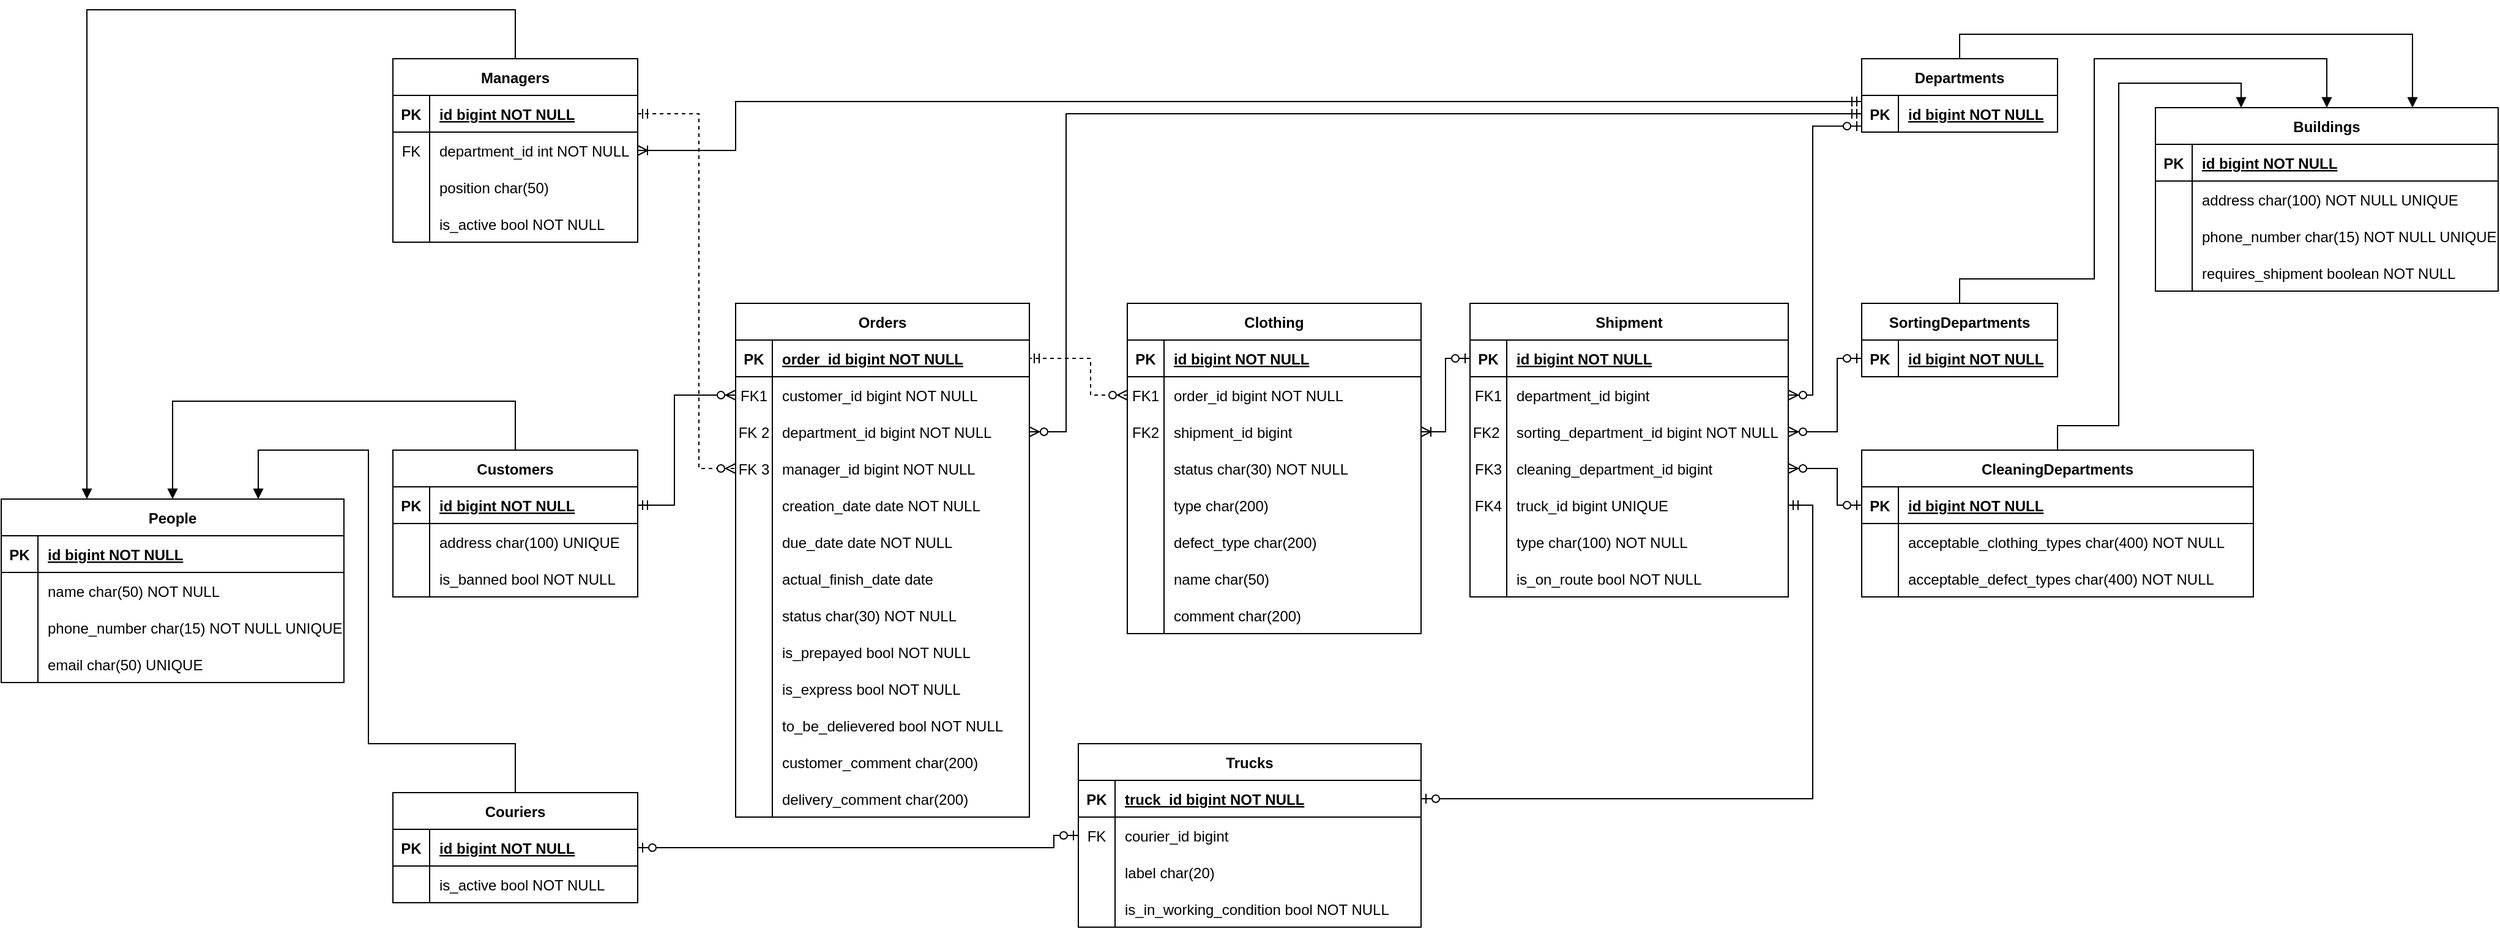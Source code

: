 <mxfile version="13.9.9" type="device"><diagram id="R2lEEEUBdFMjLlhIrx00" name="Page-1"><mxGraphModel dx="2780" dy="2136" grid="1" gridSize="10" guides="1" tooltips="1" connect="1" arrows="1" fold="1" page="1" pageScale="1" pageWidth="827" pageHeight="1169" math="0" shadow="0" extFonts="Permanent Marker^https://fonts.googleapis.com/css?family=Permanent+Marker"><root><mxCell id="0"/><mxCell id="1" parent="0"/><mxCell id="C-vyLk0tnHw3VtMMgP7b-2" value="Orders" style="shape=table;startSize=30;container=1;collapsible=1;childLayout=tableLayout;fixedRows=1;rowLines=0;fontStyle=1;align=center;resizeLast=1;" parent="1" vertex="1"><mxGeometry x="400" y="240" width="240" height="420" as="geometry"/></mxCell><mxCell id="C-vyLk0tnHw3VtMMgP7b-3" value="" style="shape=partialRectangle;collapsible=0;dropTarget=0;pointerEvents=0;fillColor=none;points=[[0,0.5],[1,0.5]];portConstraint=eastwest;top=0;left=0;right=0;bottom=1;" parent="C-vyLk0tnHw3VtMMgP7b-2" vertex="1"><mxGeometry y="30" width="240" height="30" as="geometry"/></mxCell><mxCell id="C-vyLk0tnHw3VtMMgP7b-4" value="PK" style="shape=partialRectangle;overflow=hidden;connectable=0;fillColor=none;top=0;left=0;bottom=0;right=0;fontStyle=1;" parent="C-vyLk0tnHw3VtMMgP7b-3" vertex="1"><mxGeometry width="30" height="30" as="geometry"/></mxCell><mxCell id="C-vyLk0tnHw3VtMMgP7b-5" value="order_id bigint NOT NULL " style="shape=partialRectangle;overflow=hidden;connectable=0;fillColor=none;top=0;left=0;bottom=0;right=0;align=left;spacingLeft=6;fontStyle=5;" parent="C-vyLk0tnHw3VtMMgP7b-3" vertex="1"><mxGeometry x="30" width="210" height="30" as="geometry"/></mxCell><mxCell id="C-vyLk0tnHw3VtMMgP7b-6" value="" style="shape=partialRectangle;collapsible=0;dropTarget=0;pointerEvents=0;fillColor=none;points=[[0,0.5],[1,0.5]];portConstraint=eastwest;top=0;left=0;right=0;bottom=0;" parent="C-vyLk0tnHw3VtMMgP7b-2" vertex="1"><mxGeometry y="60" width="240" height="30" as="geometry"/></mxCell><mxCell id="C-vyLk0tnHw3VtMMgP7b-7" value="FK1" style="shape=partialRectangle;overflow=hidden;connectable=0;fillColor=none;top=0;left=0;bottom=0;right=0;" parent="C-vyLk0tnHw3VtMMgP7b-6" vertex="1"><mxGeometry width="30" height="30" as="geometry"/></mxCell><mxCell id="C-vyLk0tnHw3VtMMgP7b-8" value="customer_id bigint NOT NULL" style="shape=partialRectangle;overflow=hidden;connectable=0;fillColor=none;top=0;left=0;bottom=0;right=0;align=left;spacingLeft=6;" parent="C-vyLk0tnHw3VtMMgP7b-6" vertex="1"><mxGeometry x="30" width="210" height="30" as="geometry"/></mxCell><mxCell id="C-vyLk0tnHw3VtMMgP7b-9" value="" style="shape=partialRectangle;collapsible=0;dropTarget=0;pointerEvents=0;fillColor=none;points=[[0,0.5],[1,0.5]];portConstraint=eastwest;top=0;left=0;right=0;bottom=0;" parent="C-vyLk0tnHw3VtMMgP7b-2" vertex="1"><mxGeometry y="90" width="240" height="30" as="geometry"/></mxCell><mxCell id="C-vyLk0tnHw3VtMMgP7b-10" value="FK 2" style="shape=partialRectangle;overflow=hidden;connectable=0;fillColor=none;top=0;left=0;bottom=0;right=0;" parent="C-vyLk0tnHw3VtMMgP7b-9" vertex="1"><mxGeometry width="30" height="30" as="geometry"/></mxCell><mxCell id="C-vyLk0tnHw3VtMMgP7b-11" value="department_id bigint NOT NULL" style="shape=partialRectangle;overflow=hidden;connectable=0;fillColor=none;top=0;left=0;bottom=0;right=0;align=left;spacingLeft=6;" parent="C-vyLk0tnHw3VtMMgP7b-9" vertex="1"><mxGeometry x="30" width="210" height="30" as="geometry"/></mxCell><mxCell id="yVUQVvIIN4RFUP9jcte9-31" style="shape=partialRectangle;collapsible=0;dropTarget=0;pointerEvents=0;fillColor=none;points=[[0,0.5],[1,0.5]];portConstraint=eastwest;top=0;left=0;right=0;bottom=0;" vertex="1" parent="C-vyLk0tnHw3VtMMgP7b-2"><mxGeometry y="120" width="240" height="30" as="geometry"/></mxCell><mxCell id="yVUQVvIIN4RFUP9jcte9-32" value="FK 3" style="shape=partialRectangle;overflow=hidden;connectable=0;fillColor=none;top=0;left=0;bottom=0;right=0;" vertex="1" parent="yVUQVvIIN4RFUP9jcte9-31"><mxGeometry width="30" height="30" as="geometry"/></mxCell><mxCell id="yVUQVvIIN4RFUP9jcte9-33" value="manager_id bigint NOT NULL" style="shape=partialRectangle;overflow=hidden;connectable=0;fillColor=none;top=0;left=0;bottom=0;right=0;align=left;spacingLeft=6;" vertex="1" parent="yVUQVvIIN4RFUP9jcte9-31"><mxGeometry x="30" width="210" height="30" as="geometry"/></mxCell><mxCell id="rIOa5jk-lsjCZjU6Dx51-216" style="shape=partialRectangle;collapsible=0;dropTarget=0;pointerEvents=0;fillColor=none;points=[[0,0.5],[1,0.5]];portConstraint=eastwest;top=0;left=0;right=0;bottom=0;" parent="C-vyLk0tnHw3VtMMgP7b-2" vertex="1"><mxGeometry y="150" width="240" height="30" as="geometry"/></mxCell><mxCell id="rIOa5jk-lsjCZjU6Dx51-217" style="shape=partialRectangle;overflow=hidden;connectable=0;fillColor=none;top=0;left=0;bottom=0;right=0;" parent="rIOa5jk-lsjCZjU6Dx51-216" vertex="1"><mxGeometry width="30" height="30" as="geometry"/></mxCell><mxCell id="rIOa5jk-lsjCZjU6Dx51-218" value="creation_date date NOT NULL" style="shape=partialRectangle;overflow=hidden;connectable=0;fillColor=none;top=0;left=0;bottom=0;right=0;align=left;spacingLeft=6;" parent="rIOa5jk-lsjCZjU6Dx51-216" vertex="1"><mxGeometry x="30" width="210" height="30" as="geometry"/></mxCell><mxCell id="rIOa5jk-lsjCZjU6Dx51-219" style="shape=partialRectangle;collapsible=0;dropTarget=0;pointerEvents=0;fillColor=none;points=[[0,0.5],[1,0.5]];portConstraint=eastwest;top=0;left=0;right=0;bottom=0;" parent="C-vyLk0tnHw3VtMMgP7b-2" vertex="1"><mxGeometry y="180" width="240" height="30" as="geometry"/></mxCell><mxCell id="rIOa5jk-lsjCZjU6Dx51-220" style="shape=partialRectangle;overflow=hidden;connectable=0;fillColor=none;top=0;left=0;bottom=0;right=0;" parent="rIOa5jk-lsjCZjU6Dx51-219" vertex="1"><mxGeometry width="30" height="30" as="geometry"/></mxCell><mxCell id="rIOa5jk-lsjCZjU6Dx51-221" value="due_date date NOT NULL" style="shape=partialRectangle;overflow=hidden;connectable=0;fillColor=none;top=0;left=0;bottom=0;right=0;align=left;spacingLeft=6;" parent="rIOa5jk-lsjCZjU6Dx51-219" vertex="1"><mxGeometry x="30" width="210" height="30" as="geometry"/></mxCell><mxCell id="rIOa5jk-lsjCZjU6Dx51-382" style="shape=partialRectangle;collapsible=0;dropTarget=0;pointerEvents=0;fillColor=none;points=[[0,0.5],[1,0.5]];portConstraint=eastwest;top=0;left=0;right=0;bottom=0;" parent="C-vyLk0tnHw3VtMMgP7b-2" vertex="1"><mxGeometry y="210" width="240" height="30" as="geometry"/></mxCell><mxCell id="rIOa5jk-lsjCZjU6Dx51-383" style="shape=partialRectangle;overflow=hidden;connectable=0;fillColor=none;top=0;left=0;bottom=0;right=0;" parent="rIOa5jk-lsjCZjU6Dx51-382" vertex="1"><mxGeometry width="30" height="30" as="geometry"/></mxCell><mxCell id="rIOa5jk-lsjCZjU6Dx51-384" value="actual_finish_date date" style="shape=partialRectangle;overflow=hidden;connectable=0;fillColor=none;top=0;left=0;bottom=0;right=0;align=left;spacingLeft=6;" parent="rIOa5jk-lsjCZjU6Dx51-382" vertex="1"><mxGeometry x="30" width="210" height="30" as="geometry"/></mxCell><mxCell id="rIOa5jk-lsjCZjU6Dx51-157" style="shape=partialRectangle;collapsible=0;dropTarget=0;pointerEvents=0;fillColor=none;points=[[0,0.5],[1,0.5]];portConstraint=eastwest;top=0;left=0;right=0;bottom=0;" parent="C-vyLk0tnHw3VtMMgP7b-2" vertex="1"><mxGeometry y="240" width="240" height="30" as="geometry"/></mxCell><mxCell id="rIOa5jk-lsjCZjU6Dx51-158" style="shape=partialRectangle;overflow=hidden;connectable=0;fillColor=none;top=0;left=0;bottom=0;right=0;" parent="rIOa5jk-lsjCZjU6Dx51-157" vertex="1"><mxGeometry width="30" height="30" as="geometry"/></mxCell><mxCell id="rIOa5jk-lsjCZjU6Dx51-159" value="status char(30) NOT NULL" style="shape=partialRectangle;overflow=hidden;connectable=0;fillColor=none;top=0;left=0;bottom=0;right=0;align=left;spacingLeft=6;" parent="rIOa5jk-lsjCZjU6Dx51-157" vertex="1"><mxGeometry x="30" width="210" height="30" as="geometry"/></mxCell><mxCell id="rIOa5jk-lsjCZjU6Dx51-127" style="shape=partialRectangle;collapsible=0;dropTarget=0;pointerEvents=0;fillColor=none;points=[[0,0.5],[1,0.5]];portConstraint=eastwest;top=0;left=0;right=0;bottom=0;" parent="C-vyLk0tnHw3VtMMgP7b-2" vertex="1"><mxGeometry y="270" width="240" height="30" as="geometry"/></mxCell><mxCell id="rIOa5jk-lsjCZjU6Dx51-128" style="shape=partialRectangle;overflow=hidden;connectable=0;fillColor=none;top=0;left=0;bottom=0;right=0;" parent="rIOa5jk-lsjCZjU6Dx51-127" vertex="1"><mxGeometry width="30" height="30" as="geometry"/></mxCell><mxCell id="rIOa5jk-lsjCZjU6Dx51-129" value="is_prepayed bool NOT NULL" style="shape=partialRectangle;overflow=hidden;connectable=0;fillColor=none;top=0;left=0;bottom=0;right=0;align=left;spacingLeft=6;" parent="rIOa5jk-lsjCZjU6Dx51-127" vertex="1"><mxGeometry x="30" width="210" height="30" as="geometry"/></mxCell><mxCell id="rIOa5jk-lsjCZjU6Dx51-213" style="shape=partialRectangle;collapsible=0;dropTarget=0;pointerEvents=0;fillColor=none;points=[[0,0.5],[1,0.5]];portConstraint=eastwest;top=0;left=0;right=0;bottom=0;" parent="C-vyLk0tnHw3VtMMgP7b-2" vertex="1"><mxGeometry y="300" width="240" height="30" as="geometry"/></mxCell><mxCell id="rIOa5jk-lsjCZjU6Dx51-214" style="shape=partialRectangle;overflow=hidden;connectable=0;fillColor=none;top=0;left=0;bottom=0;right=0;" parent="rIOa5jk-lsjCZjU6Dx51-213" vertex="1"><mxGeometry width="30" height="30" as="geometry"/></mxCell><mxCell id="rIOa5jk-lsjCZjU6Dx51-215" value="is_express bool NOT NULL" style="shape=partialRectangle;overflow=hidden;connectable=0;fillColor=none;top=0;left=0;bottom=0;right=0;align=left;spacingLeft=6;" parent="rIOa5jk-lsjCZjU6Dx51-213" vertex="1"><mxGeometry x="30" width="210" height="30" as="geometry"/></mxCell><mxCell id="rIOa5jk-lsjCZjU6Dx51-116" style="shape=partialRectangle;collapsible=0;dropTarget=0;pointerEvents=0;fillColor=none;points=[[0,0.5],[1,0.5]];portConstraint=eastwest;top=0;left=0;right=0;bottom=0;" parent="C-vyLk0tnHw3VtMMgP7b-2" vertex="1"><mxGeometry y="330" width="240" height="30" as="geometry"/></mxCell><mxCell id="rIOa5jk-lsjCZjU6Dx51-117" style="shape=partialRectangle;overflow=hidden;connectable=0;fillColor=none;top=0;left=0;bottom=0;right=0;" parent="rIOa5jk-lsjCZjU6Dx51-116" vertex="1"><mxGeometry width="30" height="30" as="geometry"/></mxCell><mxCell id="rIOa5jk-lsjCZjU6Dx51-118" value="to_be_delievered bool NOT NULL" style="shape=partialRectangle;overflow=hidden;connectable=0;fillColor=none;top=0;left=0;bottom=0;right=0;align=left;spacingLeft=6;" parent="rIOa5jk-lsjCZjU6Dx51-116" vertex="1"><mxGeometry x="30" width="210" height="30" as="geometry"/></mxCell><mxCell id="rIOa5jk-lsjCZjU6Dx51-461" style="shape=partialRectangle;collapsible=0;dropTarget=0;pointerEvents=0;fillColor=none;points=[[0,0.5],[1,0.5]];portConstraint=eastwest;top=0;left=0;right=0;bottom=0;" parent="C-vyLk0tnHw3VtMMgP7b-2" vertex="1"><mxGeometry y="360" width="240" height="30" as="geometry"/></mxCell><mxCell id="rIOa5jk-lsjCZjU6Dx51-462" style="shape=partialRectangle;overflow=hidden;connectable=0;fillColor=none;top=0;left=0;bottom=0;right=0;" parent="rIOa5jk-lsjCZjU6Dx51-461" vertex="1"><mxGeometry width="30" height="30" as="geometry"/></mxCell><mxCell id="rIOa5jk-lsjCZjU6Dx51-463" value="customer_comment char(200)" style="shape=partialRectangle;overflow=hidden;connectable=0;fillColor=none;top=0;left=0;bottom=0;right=0;align=left;spacingLeft=6;" parent="rIOa5jk-lsjCZjU6Dx51-461" vertex="1"><mxGeometry x="30" width="210" height="30" as="geometry"/></mxCell><mxCell id="rIOa5jk-lsjCZjU6Dx51-195" style="shape=partialRectangle;collapsible=0;dropTarget=0;pointerEvents=0;fillColor=none;points=[[0,0.5],[1,0.5]];portConstraint=eastwest;top=0;left=0;right=0;bottom=0;" parent="C-vyLk0tnHw3VtMMgP7b-2" vertex="1"><mxGeometry y="390" width="240" height="30" as="geometry"/></mxCell><mxCell id="rIOa5jk-lsjCZjU6Dx51-196" style="shape=partialRectangle;overflow=hidden;connectable=0;fillColor=none;top=0;left=0;bottom=0;right=0;" parent="rIOa5jk-lsjCZjU6Dx51-195" vertex="1"><mxGeometry width="30" height="30" as="geometry"/></mxCell><mxCell id="rIOa5jk-lsjCZjU6Dx51-197" value="delivery_comment char(200)" style="shape=partialRectangle;overflow=hidden;connectable=0;fillColor=none;top=0;left=0;bottom=0;right=0;align=left;spacingLeft=6;" parent="rIOa5jk-lsjCZjU6Dx51-195" vertex="1"><mxGeometry x="30" width="210" height="30" as="geometry"/></mxCell><mxCell id="yVUQVvIIN4RFUP9jcte9-68" style="edgeStyle=orthogonalEdgeStyle;rounded=0;orthogonalLoop=1;jettySize=auto;html=1;entryX=0.5;entryY=0;entryDx=0;entryDy=0;startArrow=none;startFill=0;endArrow=block;endFill=1;exitX=0.5;exitY=0;exitDx=0;exitDy=0;" edge="1" parent="1" source="C-vyLk0tnHw3VtMMgP7b-23" target="yVUQVvIIN4RFUP9jcte9-55"><mxGeometry relative="1" as="geometry"><Array as="points"><mxPoint x="220" y="320"/><mxPoint x="-60" y="320"/></Array></mxGeometry></mxCell><mxCell id="C-vyLk0tnHw3VtMMgP7b-23" value="Customers" style="shape=table;startSize=30;container=1;collapsible=1;childLayout=tableLayout;fixedRows=1;rowLines=0;fontStyle=1;align=center;resizeLast=1;shadow=0;" parent="1" vertex="1"><mxGeometry x="120" y="360" width="200" height="120.0" as="geometry"/></mxCell><mxCell id="C-vyLk0tnHw3VtMMgP7b-24" value="" style="shape=partialRectangle;collapsible=0;dropTarget=0;pointerEvents=0;fillColor=none;points=[[0,0.5],[1,0.5]];portConstraint=eastwest;top=0;left=0;right=0;bottom=1;" parent="C-vyLk0tnHw3VtMMgP7b-23" vertex="1"><mxGeometry y="30" width="200" height="30" as="geometry"/></mxCell><mxCell id="C-vyLk0tnHw3VtMMgP7b-25" value="PK" style="shape=partialRectangle;overflow=hidden;connectable=0;fillColor=none;top=0;left=0;bottom=0;right=0;fontStyle=1;" parent="C-vyLk0tnHw3VtMMgP7b-24" vertex="1"><mxGeometry width="30" height="30" as="geometry"/></mxCell><mxCell id="C-vyLk0tnHw3VtMMgP7b-26" value="id bigint NOT NULL " style="shape=partialRectangle;overflow=hidden;connectable=0;fillColor=none;top=0;left=0;bottom=0;right=0;align=left;spacingLeft=6;fontStyle=5;" parent="C-vyLk0tnHw3VtMMgP7b-24" vertex="1"><mxGeometry x="30" width="170" height="30" as="geometry"/></mxCell><mxCell id="rIOa5jk-lsjCZjU6Dx51-32" style="shape=partialRectangle;collapsible=0;dropTarget=0;pointerEvents=0;fillColor=none;points=[[0,0.5],[1,0.5]];portConstraint=eastwest;top=0;left=0;right=0;bottom=0;" parent="C-vyLk0tnHw3VtMMgP7b-23" vertex="1"><mxGeometry y="60" width="200" height="30" as="geometry"/></mxCell><mxCell id="rIOa5jk-lsjCZjU6Dx51-33" style="shape=partialRectangle;overflow=hidden;connectable=0;fillColor=none;top=0;left=0;bottom=0;right=0;" parent="rIOa5jk-lsjCZjU6Dx51-32" vertex="1"><mxGeometry width="30" height="30" as="geometry"/></mxCell><mxCell id="rIOa5jk-lsjCZjU6Dx51-34" value="address char(100) UNIQUE" style="shape=partialRectangle;overflow=hidden;connectable=0;fillColor=none;top=0;left=0;bottom=0;right=0;align=left;spacingLeft=6;" parent="rIOa5jk-lsjCZjU6Dx51-32" vertex="1"><mxGeometry x="30" width="170" height="30" as="geometry"/></mxCell><mxCell id="rIOa5jk-lsjCZjU6Dx51-430" style="shape=partialRectangle;collapsible=0;dropTarget=0;pointerEvents=0;fillColor=none;points=[[0,0.5],[1,0.5]];portConstraint=eastwest;top=0;left=0;right=0;bottom=0;" parent="C-vyLk0tnHw3VtMMgP7b-23" vertex="1"><mxGeometry y="90" width="200" height="30" as="geometry"/></mxCell><mxCell id="rIOa5jk-lsjCZjU6Dx51-431" style="shape=partialRectangle;overflow=hidden;connectable=0;fillColor=none;top=0;left=0;bottom=0;right=0;" parent="rIOa5jk-lsjCZjU6Dx51-430" vertex="1"><mxGeometry width="30" height="30" as="geometry"/></mxCell><mxCell id="rIOa5jk-lsjCZjU6Dx51-432" value="is_banned bool NOT NULL" style="shape=partialRectangle;overflow=hidden;connectable=0;fillColor=none;top=0;left=0;bottom=0;right=0;align=left;spacingLeft=6;" parent="rIOa5jk-lsjCZjU6Dx51-430" vertex="1"><mxGeometry x="30" width="170" height="30" as="geometry"/></mxCell><mxCell id="rIOa5jk-lsjCZjU6Dx51-9" value="Clothing" style="shape=table;startSize=30;container=1;collapsible=1;childLayout=tableLayout;fixedRows=1;rowLines=0;fontStyle=1;align=center;resizeLast=1;" parent="1" vertex="1"><mxGeometry x="720" y="240" width="240" height="270" as="geometry"/></mxCell><mxCell id="rIOa5jk-lsjCZjU6Dx51-10" value="" style="shape=partialRectangle;collapsible=0;dropTarget=0;pointerEvents=0;fillColor=none;points=[[0,0.5],[1,0.5]];portConstraint=eastwest;top=0;left=0;right=0;bottom=1;" parent="rIOa5jk-lsjCZjU6Dx51-9" vertex="1"><mxGeometry y="30" width="240" height="30" as="geometry"/></mxCell><mxCell id="rIOa5jk-lsjCZjU6Dx51-11" value="PK" style="shape=partialRectangle;overflow=hidden;connectable=0;fillColor=none;top=0;left=0;bottom=0;right=0;fontStyle=1;" parent="rIOa5jk-lsjCZjU6Dx51-10" vertex="1"><mxGeometry width="30" height="30" as="geometry"/></mxCell><mxCell id="rIOa5jk-lsjCZjU6Dx51-12" value="id bigint NOT NULL " style="shape=partialRectangle;overflow=hidden;connectable=0;fillColor=none;top=0;left=0;bottom=0;right=0;align=left;spacingLeft=6;fontStyle=5;" parent="rIOa5jk-lsjCZjU6Dx51-10" vertex="1"><mxGeometry x="30" width="210" height="30" as="geometry"/></mxCell><mxCell id="rIOa5jk-lsjCZjU6Dx51-13" value="" style="shape=partialRectangle;collapsible=0;dropTarget=0;pointerEvents=0;fillColor=none;points=[[0,0.5],[1,0.5]];portConstraint=eastwest;top=0;left=0;right=0;bottom=0;" parent="rIOa5jk-lsjCZjU6Dx51-9" vertex="1"><mxGeometry y="60" width="240" height="30" as="geometry"/></mxCell><mxCell id="rIOa5jk-lsjCZjU6Dx51-14" value="FK1" style="shape=partialRectangle;overflow=hidden;connectable=0;fillColor=none;top=0;left=0;bottom=0;right=0;" parent="rIOa5jk-lsjCZjU6Dx51-13" vertex="1"><mxGeometry width="30" height="30" as="geometry"/></mxCell><mxCell id="rIOa5jk-lsjCZjU6Dx51-15" value="order_id bigint NOT NULL" style="shape=partialRectangle;overflow=hidden;connectable=0;fillColor=none;top=0;left=0;bottom=0;right=0;align=left;spacingLeft=6;" parent="rIOa5jk-lsjCZjU6Dx51-13" vertex="1"><mxGeometry x="30" width="210" height="30" as="geometry"/></mxCell><mxCell id="rIOa5jk-lsjCZjU6Dx51-465" style="shape=partialRectangle;collapsible=0;dropTarget=0;pointerEvents=0;fillColor=none;points=[[0,0.5],[1,0.5]];portConstraint=eastwest;top=0;left=0;right=0;bottom=0;" parent="rIOa5jk-lsjCZjU6Dx51-9" vertex="1"><mxGeometry y="90" width="240" height="30" as="geometry"/></mxCell><mxCell id="rIOa5jk-lsjCZjU6Dx51-466" value="FK2" style="shape=partialRectangle;overflow=hidden;connectable=0;fillColor=none;top=0;left=0;bottom=0;right=0;" parent="rIOa5jk-lsjCZjU6Dx51-465" vertex="1"><mxGeometry width="30" height="30" as="geometry"/></mxCell><mxCell id="rIOa5jk-lsjCZjU6Dx51-467" value="shipment_id bigint" style="shape=partialRectangle;overflow=hidden;connectable=0;fillColor=none;top=0;left=0;bottom=0;right=0;align=left;spacingLeft=6;" parent="rIOa5jk-lsjCZjU6Dx51-465" vertex="1"><mxGeometry x="30" width="210" height="30" as="geometry"/></mxCell><mxCell id="yVUQVvIIN4RFUP9jcte9-74" style="shape=partialRectangle;collapsible=0;dropTarget=0;pointerEvents=0;fillColor=none;points=[[0,0.5],[1,0.5]];portConstraint=eastwest;top=0;left=0;right=0;bottom=0;" vertex="1" parent="rIOa5jk-lsjCZjU6Dx51-9"><mxGeometry y="120" width="240" height="30" as="geometry"/></mxCell><mxCell id="yVUQVvIIN4RFUP9jcte9-75" style="shape=partialRectangle;overflow=hidden;connectable=0;fillColor=none;top=0;left=0;bottom=0;right=0;" vertex="1" parent="yVUQVvIIN4RFUP9jcte9-74"><mxGeometry width="30" height="30" as="geometry"/></mxCell><mxCell id="yVUQVvIIN4RFUP9jcte9-76" value="status char(30) NOT NULL" style="shape=partialRectangle;overflow=hidden;connectable=0;fillColor=none;top=0;left=0;bottom=0;right=0;align=left;spacingLeft=6;" vertex="1" parent="yVUQVvIIN4RFUP9jcte9-74"><mxGeometry x="30" width="210" height="30" as="geometry"/></mxCell><mxCell id="rIOa5jk-lsjCZjU6Dx51-38" style="shape=partialRectangle;collapsible=0;dropTarget=0;pointerEvents=0;fillColor=none;points=[[0,0.5],[1,0.5]];portConstraint=eastwest;top=0;left=0;right=0;bottom=0;" parent="rIOa5jk-lsjCZjU6Dx51-9" vertex="1"><mxGeometry y="150" width="240" height="30" as="geometry"/></mxCell><mxCell id="rIOa5jk-lsjCZjU6Dx51-39" value="" style="shape=partialRectangle;overflow=hidden;connectable=0;fillColor=none;top=0;left=0;bottom=0;right=0;" parent="rIOa5jk-lsjCZjU6Dx51-38" vertex="1"><mxGeometry width="30" height="30" as="geometry"/></mxCell><mxCell id="rIOa5jk-lsjCZjU6Dx51-40" value="type char(200)" style="shape=partialRectangle;overflow=hidden;connectable=0;fillColor=none;top=0;left=0;bottom=0;right=0;align=left;spacingLeft=6;" parent="rIOa5jk-lsjCZjU6Dx51-38" vertex="1"><mxGeometry x="30" width="210" height="30" as="geometry"/></mxCell><mxCell id="rIOa5jk-lsjCZjU6Dx51-52" style="shape=partialRectangle;collapsible=0;dropTarget=0;pointerEvents=0;fillColor=none;points=[[0,0.5],[1,0.5]];portConstraint=eastwest;top=0;left=0;right=0;bottom=0;" parent="rIOa5jk-lsjCZjU6Dx51-9" vertex="1"><mxGeometry y="180" width="240" height="30" as="geometry"/></mxCell><mxCell id="rIOa5jk-lsjCZjU6Dx51-53" value="" style="shape=partialRectangle;overflow=hidden;connectable=0;fillColor=none;top=0;left=0;bottom=0;right=0;" parent="rIOa5jk-lsjCZjU6Dx51-52" vertex="1"><mxGeometry width="30" height="30" as="geometry"/></mxCell><mxCell id="rIOa5jk-lsjCZjU6Dx51-54" value="defect_type char(200)" style="shape=partialRectangle;overflow=hidden;connectable=0;fillColor=none;top=0;left=0;bottom=0;right=0;align=left;spacingLeft=6;" parent="rIOa5jk-lsjCZjU6Dx51-52" vertex="1"><mxGeometry x="30" width="210" height="30" as="geometry"/></mxCell><mxCell id="rIOa5jk-lsjCZjU6Dx51-41" style="shape=partialRectangle;collapsible=0;dropTarget=0;pointerEvents=0;fillColor=none;points=[[0,0.5],[1,0.5]];portConstraint=eastwest;top=0;left=0;right=0;bottom=0;" parent="rIOa5jk-lsjCZjU6Dx51-9" vertex="1"><mxGeometry y="210" width="240" height="30" as="geometry"/></mxCell><mxCell id="rIOa5jk-lsjCZjU6Dx51-42" style="shape=partialRectangle;overflow=hidden;connectable=0;fillColor=none;top=0;left=0;bottom=0;right=0;" parent="rIOa5jk-lsjCZjU6Dx51-41" vertex="1"><mxGeometry width="30" height="30" as="geometry"/></mxCell><mxCell id="rIOa5jk-lsjCZjU6Dx51-43" value="name char(50)" style="shape=partialRectangle;overflow=hidden;connectable=0;fillColor=none;top=0;left=0;bottom=0;right=0;align=left;spacingLeft=6;" parent="rIOa5jk-lsjCZjU6Dx51-41" vertex="1"><mxGeometry x="30" width="210" height="30" as="geometry"/></mxCell><mxCell id="rIOa5jk-lsjCZjU6Dx51-458" style="shape=partialRectangle;collapsible=0;dropTarget=0;pointerEvents=0;fillColor=none;points=[[0,0.5],[1,0.5]];portConstraint=eastwest;top=0;left=0;right=0;bottom=0;" parent="rIOa5jk-lsjCZjU6Dx51-9" vertex="1"><mxGeometry y="240" width="240" height="30" as="geometry"/></mxCell><mxCell id="rIOa5jk-lsjCZjU6Dx51-459" style="shape=partialRectangle;overflow=hidden;connectable=0;fillColor=none;top=0;left=0;bottom=0;right=0;" parent="rIOa5jk-lsjCZjU6Dx51-458" vertex="1"><mxGeometry width="30" height="30" as="geometry"/></mxCell><mxCell id="rIOa5jk-lsjCZjU6Dx51-460" value="comment char(200)" style="shape=partialRectangle;overflow=hidden;connectable=0;fillColor=none;top=0;left=0;bottom=0;right=0;align=left;spacingLeft=6;" parent="rIOa5jk-lsjCZjU6Dx51-458" vertex="1"><mxGeometry x="30" width="210" height="30" as="geometry"/></mxCell><mxCell id="yVUQVvIIN4RFUP9jcte9-71" style="edgeStyle=orthogonalEdgeStyle;rounded=0;orthogonalLoop=1;jettySize=auto;html=1;entryX=0.75;entryY=0;entryDx=0;entryDy=0;startArrow=none;startFill=0;endArrow=block;endFill=1;" edge="1" parent="1" source="rIOa5jk-lsjCZjU6Dx51-21" target="yVUQVvIIN4RFUP9jcte9-36"><mxGeometry relative="1" as="geometry"><Array as="points"><mxPoint x="1400" y="20"/><mxPoint x="1770" y="20"/></Array></mxGeometry></mxCell><mxCell id="rIOa5jk-lsjCZjU6Dx51-21" value="Departments" style="shape=table;startSize=30;container=1;collapsible=1;childLayout=tableLayout;fixedRows=1;rowLines=0;fontStyle=1;align=center;resizeLast=1;" parent="1" vertex="1"><mxGeometry x="1320" y="40" width="160.0" height="60" as="geometry"/></mxCell><mxCell id="rIOa5jk-lsjCZjU6Dx51-22" value="" style="shape=partialRectangle;collapsible=0;dropTarget=0;pointerEvents=0;fillColor=none;points=[[0,0.5],[1,0.5]];portConstraint=eastwest;top=0;left=0;right=0;bottom=1;" parent="rIOa5jk-lsjCZjU6Dx51-21" vertex="1"><mxGeometry y="30" width="160.0" height="30" as="geometry"/></mxCell><mxCell id="rIOa5jk-lsjCZjU6Dx51-23" value="PK" style="shape=partialRectangle;overflow=hidden;connectable=0;fillColor=none;top=0;left=0;bottom=0;right=0;fontStyle=1;" parent="rIOa5jk-lsjCZjU6Dx51-22" vertex="1"><mxGeometry width="30" height="30" as="geometry"/></mxCell><mxCell id="rIOa5jk-lsjCZjU6Dx51-24" value="id bigint NOT NULL " style="shape=partialRectangle;overflow=hidden;connectable=0;fillColor=none;top=0;left=0;bottom=0;right=0;align=left;spacingLeft=6;fontStyle=5;" parent="rIOa5jk-lsjCZjU6Dx51-22" vertex="1"><mxGeometry x="30" width="130.0" height="30" as="geometry"/></mxCell><mxCell id="yVUQVvIIN4RFUP9jcte9-72" style="edgeStyle=orthogonalEdgeStyle;rounded=0;orthogonalLoop=1;jettySize=auto;html=1;entryX=0.5;entryY=0;entryDx=0;entryDy=0;startArrow=none;startFill=0;endArrow=block;endFill=1;" edge="1" parent="1" source="rIOa5jk-lsjCZjU6Dx51-75" target="yVUQVvIIN4RFUP9jcte9-36"><mxGeometry relative="1" as="geometry"><Array as="points"><mxPoint x="1400" y="220"/><mxPoint x="1510" y="220"/><mxPoint x="1510" y="40"/><mxPoint x="1700" y="40"/></Array></mxGeometry></mxCell><mxCell id="rIOa5jk-lsjCZjU6Dx51-75" value="SortingDepartments" style="shape=table;startSize=30;container=1;collapsible=1;childLayout=tableLayout;fixedRows=1;rowLines=0;fontStyle=1;align=center;resizeLast=1;" parent="1" vertex="1"><mxGeometry x="1320" y="240" width="160.0" height="60" as="geometry"/></mxCell><mxCell id="rIOa5jk-lsjCZjU6Dx51-76" value="" style="shape=partialRectangle;collapsible=0;dropTarget=0;pointerEvents=0;fillColor=none;points=[[0,0.5],[1,0.5]];portConstraint=eastwest;top=0;left=0;right=0;bottom=1;" parent="rIOa5jk-lsjCZjU6Dx51-75" vertex="1"><mxGeometry y="30" width="160.0" height="30" as="geometry"/></mxCell><mxCell id="rIOa5jk-lsjCZjU6Dx51-77" value="PK" style="shape=partialRectangle;overflow=hidden;connectable=0;fillColor=none;top=0;left=0;bottom=0;right=0;fontStyle=1;" parent="rIOa5jk-lsjCZjU6Dx51-76" vertex="1"><mxGeometry width="30" height="30" as="geometry"/></mxCell><mxCell id="rIOa5jk-lsjCZjU6Dx51-78" value="id bigint NOT NULL " style="shape=partialRectangle;overflow=hidden;connectable=0;fillColor=none;top=0;left=0;bottom=0;right=0;align=left;spacingLeft=6;fontStyle=5;" parent="rIOa5jk-lsjCZjU6Dx51-76" vertex="1"><mxGeometry x="30" width="130.0" height="30" as="geometry"/></mxCell><mxCell id="yVUQVvIIN4RFUP9jcte9-73" style="edgeStyle=orthogonalEdgeStyle;rounded=0;orthogonalLoop=1;jettySize=auto;html=1;exitX=0.5;exitY=0;exitDx=0;exitDy=0;entryX=0.25;entryY=0;entryDx=0;entryDy=0;startArrow=none;startFill=0;endArrow=block;endFill=1;" edge="1" parent="1" source="rIOa5jk-lsjCZjU6Dx51-97" target="yVUQVvIIN4RFUP9jcte9-36"><mxGeometry relative="1" as="geometry"><Array as="points"><mxPoint x="1480" y="340"/><mxPoint x="1530" y="340"/><mxPoint x="1530" y="60"/><mxPoint x="1630" y="60"/></Array></mxGeometry></mxCell><mxCell id="rIOa5jk-lsjCZjU6Dx51-97" value="CleaningDepartments" style="shape=table;startSize=30;container=1;collapsible=1;childLayout=tableLayout;fixedRows=1;rowLines=0;fontStyle=1;align=center;resizeLast=1;" parent="1" vertex="1"><mxGeometry x="1320" y="360" width="320" height="120" as="geometry"><mxRectangle x="800" y="260" width="130" height="30" as="alternateBounds"/></mxGeometry></mxCell><mxCell id="rIOa5jk-lsjCZjU6Dx51-98" value="" style="shape=partialRectangle;collapsible=0;dropTarget=0;pointerEvents=0;fillColor=none;points=[[0,0.5],[1,0.5]];portConstraint=eastwest;top=0;left=0;right=0;bottom=1;" parent="rIOa5jk-lsjCZjU6Dx51-97" vertex="1"><mxGeometry y="30" width="320" height="30" as="geometry"/></mxCell><mxCell id="rIOa5jk-lsjCZjU6Dx51-99" value="PK" style="shape=partialRectangle;overflow=hidden;connectable=0;fillColor=none;top=0;left=0;bottom=0;right=0;fontStyle=1;" parent="rIOa5jk-lsjCZjU6Dx51-98" vertex="1"><mxGeometry width="30" height="30" as="geometry"/></mxCell><mxCell id="rIOa5jk-lsjCZjU6Dx51-100" value="id bigint NOT NULL " style="shape=partialRectangle;overflow=hidden;connectable=0;fillColor=none;top=0;left=0;bottom=0;right=0;align=left;spacingLeft=6;fontStyle=5;" parent="rIOa5jk-lsjCZjU6Dx51-98" vertex="1"><mxGeometry x="30" width="290" height="30" as="geometry"/></mxCell><mxCell id="rIOa5jk-lsjCZjU6Dx51-478" style="shape=partialRectangle;collapsible=0;dropTarget=0;pointerEvents=0;fillColor=none;points=[[0,0.5],[1,0.5]];portConstraint=eastwest;top=0;left=0;right=0;bottom=0;" parent="rIOa5jk-lsjCZjU6Dx51-97" vertex="1"><mxGeometry y="60" width="320" height="30" as="geometry"/></mxCell><mxCell id="rIOa5jk-lsjCZjU6Dx51-479" style="shape=partialRectangle;overflow=hidden;connectable=0;fillColor=none;top=0;left=0;bottom=0;right=0;" parent="rIOa5jk-lsjCZjU6Dx51-478" vertex="1"><mxGeometry width="30" height="30" as="geometry"/></mxCell><mxCell id="rIOa5jk-lsjCZjU6Dx51-480" value="acceptable_clothing_types char(400) NOT NULL" style="shape=partialRectangle;overflow=hidden;connectable=0;fillColor=none;top=0;left=0;bottom=0;right=0;align=left;spacingLeft=6;" parent="rIOa5jk-lsjCZjU6Dx51-478" vertex="1"><mxGeometry x="30" width="290" height="30" as="geometry"/></mxCell><mxCell id="rIOa5jk-lsjCZjU6Dx51-481" style="shape=partialRectangle;collapsible=0;dropTarget=0;pointerEvents=0;fillColor=none;points=[[0,0.5],[1,0.5]];portConstraint=eastwest;top=0;left=0;right=0;bottom=0;" parent="rIOa5jk-lsjCZjU6Dx51-97" vertex="1"><mxGeometry y="90" width="320" height="30" as="geometry"/></mxCell><mxCell id="rIOa5jk-lsjCZjU6Dx51-482" style="shape=partialRectangle;overflow=hidden;connectable=0;fillColor=none;top=0;left=0;bottom=0;right=0;" parent="rIOa5jk-lsjCZjU6Dx51-481" vertex="1"><mxGeometry width="30" height="30" as="geometry"/></mxCell><mxCell id="rIOa5jk-lsjCZjU6Dx51-483" value="acceptable_defect_types char(400) NOT NULL" style="shape=partialRectangle;overflow=hidden;connectable=0;fillColor=none;top=0;left=0;bottom=0;right=0;align=left;spacingLeft=6;" parent="rIOa5jk-lsjCZjU6Dx51-481" vertex="1"><mxGeometry x="30" width="290" height="30" as="geometry"/></mxCell><mxCell id="rIOa5jk-lsjCZjU6Dx51-122" style="edgeStyle=orthogonalEdgeStyle;rounded=0;orthogonalLoop=1;jettySize=auto;html=1;entryX=0;entryY=0.5;entryDx=0;entryDy=0;startArrow=ERzeroToMany;startFill=1;endArrow=ERmandOne;endFill=0;strokeWidth=1;endSize=6;startSize=6;exitX=1;exitY=0.5;exitDx=0;exitDy=0;" parent="1" source="C-vyLk0tnHw3VtMMgP7b-9" target="rIOa5jk-lsjCZjU6Dx51-22" edge="1"><mxGeometry relative="1" as="geometry"><Array as="points"><mxPoint x="670" y="345"/><mxPoint x="670" y="85"/></Array><mxPoint x="940" y="130" as="sourcePoint"/></mxGeometry></mxCell><mxCell id="yVUQVvIIN4RFUP9jcte9-70" style="edgeStyle=orthogonalEdgeStyle;rounded=0;orthogonalLoop=1;jettySize=auto;html=1;entryX=0.75;entryY=0;entryDx=0;entryDy=0;startArrow=none;startFill=0;endArrow=block;endFill=1;exitX=0.5;exitY=0;exitDx=0;exitDy=0;" edge="1" parent="1" source="rIOa5jk-lsjCZjU6Dx51-137" target="yVUQVvIIN4RFUP9jcte9-55"><mxGeometry relative="1" as="geometry"><Array as="points"><mxPoint x="220" y="600"/><mxPoint x="100" y="600"/><mxPoint x="100" y="360"/><mxPoint x="10" y="360"/></Array></mxGeometry></mxCell><mxCell id="rIOa5jk-lsjCZjU6Dx51-137" value="Couriers" style="shape=table;startSize=30;container=1;collapsible=1;childLayout=tableLayout;fixedRows=1;rowLines=0;fontStyle=1;align=center;resizeLast=1;shadow=0;" parent="1" vertex="1"><mxGeometry x="120" y="640" width="200" height="90" as="geometry"/></mxCell><mxCell id="rIOa5jk-lsjCZjU6Dx51-138" value="" style="shape=partialRectangle;collapsible=0;dropTarget=0;pointerEvents=0;fillColor=none;points=[[0,0.5],[1,0.5]];portConstraint=eastwest;top=0;left=0;right=0;bottom=1;" parent="rIOa5jk-lsjCZjU6Dx51-137" vertex="1"><mxGeometry y="30" width="200" height="30" as="geometry"/></mxCell><mxCell id="rIOa5jk-lsjCZjU6Dx51-139" value="PK" style="shape=partialRectangle;overflow=hidden;connectable=0;fillColor=none;top=0;left=0;bottom=0;right=0;fontStyle=1;" parent="rIOa5jk-lsjCZjU6Dx51-138" vertex="1"><mxGeometry width="30" height="30" as="geometry"/></mxCell><mxCell id="rIOa5jk-lsjCZjU6Dx51-140" value="id bigint NOT NULL " style="shape=partialRectangle;overflow=hidden;connectable=0;fillColor=none;top=0;left=0;bottom=0;right=0;align=left;spacingLeft=6;fontStyle=5;" parent="rIOa5jk-lsjCZjU6Dx51-138" vertex="1"><mxGeometry x="30" width="170" height="30" as="geometry"/></mxCell><mxCell id="rIOa5jk-lsjCZjU6Dx51-201" style="shape=partialRectangle;collapsible=0;dropTarget=0;pointerEvents=0;fillColor=none;points=[[0,0.5],[1,0.5]];portConstraint=eastwest;top=0;left=0;right=0;bottom=0;" parent="rIOa5jk-lsjCZjU6Dx51-137" vertex="1"><mxGeometry y="60" width="200" height="30" as="geometry"/></mxCell><mxCell id="rIOa5jk-lsjCZjU6Dx51-202" style="shape=partialRectangle;overflow=hidden;connectable=0;fillColor=none;top=0;left=0;bottom=0;right=0;" parent="rIOa5jk-lsjCZjU6Dx51-201" vertex="1"><mxGeometry width="30" height="30" as="geometry"/></mxCell><mxCell id="rIOa5jk-lsjCZjU6Dx51-203" value="is_active bool NOT NULL" style="shape=partialRectangle;overflow=hidden;connectable=0;fillColor=none;top=0;left=0;bottom=0;right=0;align=left;spacingLeft=6;" parent="rIOa5jk-lsjCZjU6Dx51-201" vertex="1"><mxGeometry x="30" width="170" height="30" as="geometry"/></mxCell><mxCell id="rIOa5jk-lsjCZjU6Dx51-160" value="Trucks" style="shape=table;startSize=30;container=1;collapsible=1;childLayout=tableLayout;fixedRows=1;rowLines=0;fontStyle=1;align=center;resizeLast=1;shadow=0;" parent="1" vertex="1"><mxGeometry x="680" y="600" width="280" height="150" as="geometry"/></mxCell><mxCell id="rIOa5jk-lsjCZjU6Dx51-161" value="" style="shape=partialRectangle;collapsible=0;dropTarget=0;pointerEvents=0;fillColor=none;points=[[0,0.5],[1,0.5]];portConstraint=eastwest;top=0;left=0;right=0;bottom=1;" parent="rIOa5jk-lsjCZjU6Dx51-160" vertex="1"><mxGeometry y="30" width="280" height="30" as="geometry"/></mxCell><mxCell id="rIOa5jk-lsjCZjU6Dx51-162" value="PK" style="shape=partialRectangle;overflow=hidden;connectable=0;fillColor=none;top=0;left=0;bottom=0;right=0;fontStyle=1;" parent="rIOa5jk-lsjCZjU6Dx51-161" vertex="1"><mxGeometry width="30" height="30" as="geometry"/></mxCell><mxCell id="rIOa5jk-lsjCZjU6Dx51-163" value="truck_id bigint NOT NULL " style="shape=partialRectangle;overflow=hidden;connectable=0;fillColor=none;top=0;left=0;bottom=0;right=0;align=left;spacingLeft=6;fontStyle=5;" parent="rIOa5jk-lsjCZjU6Dx51-161" vertex="1"><mxGeometry x="30" width="250" height="30" as="geometry"/></mxCell><mxCell id="rIOa5jk-lsjCZjU6Dx51-326" style="shape=partialRectangle;collapsible=0;dropTarget=0;pointerEvents=0;fillColor=none;points=[[0,0.5],[1,0.5]];portConstraint=eastwest;top=0;left=0;right=0;bottom=0;" parent="rIOa5jk-lsjCZjU6Dx51-160" vertex="1"><mxGeometry y="60" width="280" height="30" as="geometry"/></mxCell><mxCell id="rIOa5jk-lsjCZjU6Dx51-327" value="FK" style="shape=partialRectangle;overflow=hidden;connectable=0;fillColor=none;top=0;left=0;bottom=0;right=0;" parent="rIOa5jk-lsjCZjU6Dx51-326" vertex="1"><mxGeometry width="30" height="30" as="geometry"/></mxCell><mxCell id="rIOa5jk-lsjCZjU6Dx51-328" value="courier_id bigint" style="shape=partialRectangle;overflow=hidden;connectable=0;fillColor=none;top=0;left=0;bottom=0;right=0;align=left;spacingLeft=6;" parent="rIOa5jk-lsjCZjU6Dx51-326" vertex="1"><mxGeometry x="30" width="250" height="30" as="geometry"/></mxCell><mxCell id="rIOa5jk-lsjCZjU6Dx51-198" style="shape=partialRectangle;collapsible=0;dropTarget=0;pointerEvents=0;fillColor=none;points=[[0,0.5],[1,0.5]];portConstraint=eastwest;top=0;left=0;right=0;bottom=0;" parent="rIOa5jk-lsjCZjU6Dx51-160" vertex="1"><mxGeometry y="90" width="280" height="30" as="geometry"/></mxCell><mxCell id="rIOa5jk-lsjCZjU6Dx51-199" style="shape=partialRectangle;overflow=hidden;connectable=0;fillColor=none;top=0;left=0;bottom=0;right=0;" parent="rIOa5jk-lsjCZjU6Dx51-198" vertex="1"><mxGeometry width="30" height="30" as="geometry"/></mxCell><mxCell id="rIOa5jk-lsjCZjU6Dx51-200" value="label char(20)" style="shape=partialRectangle;overflow=hidden;connectable=0;fillColor=none;top=0;left=0;bottom=0;right=0;align=left;spacingLeft=6;" parent="rIOa5jk-lsjCZjU6Dx51-198" vertex="1"><mxGeometry x="30" width="250" height="30" as="geometry"/></mxCell><mxCell id="rIOa5jk-lsjCZjU6Dx51-204" style="shape=partialRectangle;collapsible=0;dropTarget=0;pointerEvents=0;fillColor=none;points=[[0,0.5],[1,0.5]];portConstraint=eastwest;top=0;left=0;right=0;bottom=0;" parent="rIOa5jk-lsjCZjU6Dx51-160" vertex="1"><mxGeometry y="120" width="280" height="30" as="geometry"/></mxCell><mxCell id="rIOa5jk-lsjCZjU6Dx51-205" style="shape=partialRectangle;overflow=hidden;connectable=0;fillColor=none;top=0;left=0;bottom=0;right=0;" parent="rIOa5jk-lsjCZjU6Dx51-204" vertex="1"><mxGeometry width="30" height="30" as="geometry"/></mxCell><mxCell id="rIOa5jk-lsjCZjU6Dx51-206" value="is_in_working_condition bool NOT NULL" style="shape=partialRectangle;overflow=hidden;connectable=0;fillColor=none;top=0;left=0;bottom=0;right=0;align=left;spacingLeft=6;" parent="rIOa5jk-lsjCZjU6Dx51-204" vertex="1"><mxGeometry x="30" width="250" height="30" as="geometry"/></mxCell><mxCell id="rIOa5jk-lsjCZjU6Dx51-224" style="edgeStyle=orthogonalEdgeStyle;rounded=0;orthogonalLoop=1;jettySize=auto;html=1;startArrow=ERzeroToMany;startFill=1;endArrow=ERmandOne;endFill=0;entryX=1;entryY=0.5;entryDx=0;entryDy=0;dashed=1;exitX=0;exitY=0.5;exitDx=0;exitDy=0;" parent="1" source="rIOa5jk-lsjCZjU6Dx51-13" target="C-vyLk0tnHw3VtMMgP7b-3" edge="1"><mxGeometry relative="1" as="geometry"><Array as="points"><mxPoint x="690" y="315"/><mxPoint x="690" y="285"/></Array><mxPoint x="780" y="420" as="sourcePoint"/></mxGeometry></mxCell><mxCell id="rIOa5jk-lsjCZjU6Dx51-226" value="Shipment" style="shape=table;startSize=30;container=1;collapsible=1;childLayout=tableLayout;fixedRows=1;rowLines=0;fontStyle=1;align=center;resizeLast=1;" parent="1" vertex="1"><mxGeometry x="1000" y="240" width="260" height="240" as="geometry"/></mxCell><mxCell id="rIOa5jk-lsjCZjU6Dx51-227" value="" style="shape=partialRectangle;collapsible=0;dropTarget=0;pointerEvents=0;fillColor=none;points=[[0,0.5],[1,0.5]];portConstraint=eastwest;top=0;left=0;right=0;bottom=1;" parent="rIOa5jk-lsjCZjU6Dx51-226" vertex="1"><mxGeometry y="30" width="260" height="30" as="geometry"/></mxCell><mxCell id="rIOa5jk-lsjCZjU6Dx51-228" value="PK" style="shape=partialRectangle;overflow=hidden;connectable=0;fillColor=none;top=0;left=0;bottom=0;right=0;fontStyle=1;" parent="rIOa5jk-lsjCZjU6Dx51-227" vertex="1"><mxGeometry width="30" height="30" as="geometry"/></mxCell><mxCell id="rIOa5jk-lsjCZjU6Dx51-229" value="id bigint NOT NULL " style="shape=partialRectangle;overflow=hidden;connectable=0;fillColor=none;top=0;left=0;bottom=0;right=0;align=left;spacingLeft=6;fontStyle=5;" parent="rIOa5jk-lsjCZjU6Dx51-227" vertex="1"><mxGeometry x="30" width="230" height="30" as="geometry"/></mxCell><mxCell id="rIOa5jk-lsjCZjU6Dx51-233" value="" style="shape=partialRectangle;collapsible=0;dropTarget=0;pointerEvents=0;fillColor=none;points=[[0,0.5],[1,0.5]];portConstraint=eastwest;top=0;left=0;right=0;bottom=0;" parent="rIOa5jk-lsjCZjU6Dx51-226" vertex="1"><mxGeometry y="60" width="260" height="30" as="geometry"/></mxCell><mxCell id="rIOa5jk-lsjCZjU6Dx51-234" value="FK1" style="shape=partialRectangle;overflow=hidden;connectable=0;fillColor=none;top=0;left=0;bottom=0;right=0;" parent="rIOa5jk-lsjCZjU6Dx51-233" vertex="1"><mxGeometry width="30" height="30" as="geometry"/></mxCell><mxCell id="rIOa5jk-lsjCZjU6Dx51-235" value="department_id bigint" style="shape=partialRectangle;overflow=hidden;connectable=0;fillColor=none;top=0;left=0;bottom=0;right=0;align=left;spacingLeft=6;" parent="rIOa5jk-lsjCZjU6Dx51-233" vertex="1"><mxGeometry x="30" width="230" height="30" as="geometry"/></mxCell><mxCell id="rIOa5jk-lsjCZjU6Dx51-236" style="shape=partialRectangle;collapsible=0;dropTarget=0;pointerEvents=0;fillColor=none;points=[[0,0.5],[1,0.5]];portConstraint=eastwest;top=0;left=0;right=0;bottom=0;" parent="rIOa5jk-lsjCZjU6Dx51-226" vertex="1"><mxGeometry y="90" width="260" height="30" as="geometry"/></mxCell><mxCell id="rIOa5jk-lsjCZjU6Dx51-237" value="FK2 " style="shape=partialRectangle;overflow=hidden;connectable=0;fillColor=none;top=0;left=0;bottom=0;right=0;" parent="rIOa5jk-lsjCZjU6Dx51-236" vertex="1"><mxGeometry width="30" height="30" as="geometry"/></mxCell><mxCell id="rIOa5jk-lsjCZjU6Dx51-238" value="sorting_department_id bigint NOT NULL" style="shape=partialRectangle;overflow=hidden;connectable=0;fillColor=none;top=0;left=0;bottom=0;right=0;align=left;spacingLeft=6;" parent="rIOa5jk-lsjCZjU6Dx51-236" vertex="1"><mxGeometry x="30" width="230" height="30" as="geometry"/></mxCell><mxCell id="rIOa5jk-lsjCZjU6Dx51-239" style="shape=partialRectangle;collapsible=0;dropTarget=0;pointerEvents=0;fillColor=none;points=[[0,0.5],[1,0.5]];portConstraint=eastwest;top=0;left=0;right=0;bottom=0;" parent="rIOa5jk-lsjCZjU6Dx51-226" vertex="1"><mxGeometry y="120" width="260" height="30" as="geometry"/></mxCell><mxCell id="rIOa5jk-lsjCZjU6Dx51-240" value="FK3" style="shape=partialRectangle;overflow=hidden;connectable=0;fillColor=none;top=0;left=0;bottom=0;right=0;" parent="rIOa5jk-lsjCZjU6Dx51-239" vertex="1"><mxGeometry width="30" height="30" as="geometry"/></mxCell><mxCell id="rIOa5jk-lsjCZjU6Dx51-241" value="cleaning_department_id bigint" style="shape=partialRectangle;overflow=hidden;connectable=0;fillColor=none;top=0;left=0;bottom=0;right=0;align=left;spacingLeft=6;" parent="rIOa5jk-lsjCZjU6Dx51-239" vertex="1"><mxGeometry x="30" width="230" height="30" as="geometry"/></mxCell><mxCell id="rIOa5jk-lsjCZjU6Dx51-242" style="shape=partialRectangle;collapsible=0;dropTarget=0;pointerEvents=0;fillColor=none;points=[[0,0.5],[1,0.5]];portConstraint=eastwest;top=0;left=0;right=0;bottom=0;" parent="rIOa5jk-lsjCZjU6Dx51-226" vertex="1"><mxGeometry y="150" width="260" height="30" as="geometry"/></mxCell><mxCell id="rIOa5jk-lsjCZjU6Dx51-243" value="FK4" style="shape=partialRectangle;overflow=hidden;connectable=0;fillColor=none;top=0;left=0;bottom=0;right=0;" parent="rIOa5jk-lsjCZjU6Dx51-242" vertex="1"><mxGeometry width="30" height="30" as="geometry"/></mxCell><mxCell id="rIOa5jk-lsjCZjU6Dx51-244" value="truck_id bigint UNIQUE" style="shape=partialRectangle;overflow=hidden;connectable=0;fillColor=none;top=0;left=0;bottom=0;right=0;align=left;spacingLeft=6;" parent="rIOa5jk-lsjCZjU6Dx51-242" vertex="1"><mxGeometry x="30" width="230" height="30" as="geometry"/></mxCell><mxCell id="rIOa5jk-lsjCZjU6Dx51-469" style="shape=partialRectangle;collapsible=0;dropTarget=0;pointerEvents=0;fillColor=none;points=[[0,0.5],[1,0.5]];portConstraint=eastwest;top=0;left=0;right=0;bottom=0;" parent="rIOa5jk-lsjCZjU6Dx51-226" vertex="1"><mxGeometry y="180" width="260" height="30" as="geometry"/></mxCell><mxCell id="rIOa5jk-lsjCZjU6Dx51-470" style="shape=partialRectangle;overflow=hidden;connectable=0;fillColor=none;top=0;left=0;bottom=0;right=0;" parent="rIOa5jk-lsjCZjU6Dx51-469" vertex="1"><mxGeometry width="30" height="30" as="geometry"/></mxCell><mxCell id="rIOa5jk-lsjCZjU6Dx51-471" value="type char(100) NOT NULL" style="shape=partialRectangle;overflow=hidden;connectable=0;fillColor=none;top=0;left=0;bottom=0;right=0;align=left;spacingLeft=6;" parent="rIOa5jk-lsjCZjU6Dx51-469" vertex="1"><mxGeometry x="30" width="230" height="30" as="geometry"/></mxCell><mxCell id="rIOa5jk-lsjCZjU6Dx51-321" style="shape=partialRectangle;collapsible=0;dropTarget=0;pointerEvents=0;fillColor=none;points=[[0,0.5],[1,0.5]];portConstraint=eastwest;top=0;left=0;right=0;bottom=0;" parent="rIOa5jk-lsjCZjU6Dx51-226" vertex="1"><mxGeometry y="210" width="260" height="30" as="geometry"/></mxCell><mxCell id="rIOa5jk-lsjCZjU6Dx51-322" style="shape=partialRectangle;overflow=hidden;connectable=0;fillColor=none;top=0;left=0;bottom=0;right=0;" parent="rIOa5jk-lsjCZjU6Dx51-321" vertex="1"><mxGeometry width="30" height="30" as="geometry"/></mxCell><mxCell id="rIOa5jk-lsjCZjU6Dx51-323" value="is_on_route bool NOT NULL" style="shape=partialRectangle;overflow=hidden;connectable=0;fillColor=none;top=0;left=0;bottom=0;right=0;align=left;spacingLeft=6;" parent="rIOa5jk-lsjCZjU6Dx51-321" vertex="1"><mxGeometry x="30" width="230" height="30" as="geometry"/></mxCell><mxCell id="rIOa5jk-lsjCZjU6Dx51-324" style="edgeStyle=orthogonalEdgeStyle;rounded=0;orthogonalLoop=1;jettySize=auto;html=1;startArrow=ERmandOne;startFill=0;endArrow=ERzeroToOne;endFill=1;exitX=1;exitY=0.5;exitDx=0;exitDy=0;entryX=1;entryY=0.5;entryDx=0;entryDy=0;" parent="1" source="rIOa5jk-lsjCZjU6Dx51-242" target="rIOa5jk-lsjCZjU6Dx51-161" edge="1"><mxGeometry relative="1" as="geometry"><mxPoint x="1200" y="590" as="targetPoint"/><Array as="points"><mxPoint x="1280" y="405"/><mxPoint x="1280" y="645"/></Array></mxGeometry></mxCell><mxCell id="rIOa5jk-lsjCZjU6Dx51-325" style="edgeStyle=orthogonalEdgeStyle;rounded=0;orthogonalLoop=1;jettySize=auto;html=1;entryX=0;entryY=0.5;entryDx=0;entryDy=0;startArrow=ERmandOne;startFill=0;endArrow=ERoneToMany;endFill=0;" parent="1" target="rIOa5jk-lsjCZjU6Dx51-138" edge="1"><mxGeometry relative="1" as="geometry"/></mxCell><mxCell id="rIOa5jk-lsjCZjU6Dx51-329" style="edgeStyle=orthogonalEdgeStyle;rounded=0;orthogonalLoop=1;jettySize=auto;html=1;entryX=1;entryY=0.5;entryDx=0;entryDy=0;startArrow=ERzeroToOne;startFill=1;endArrow=ERzeroToOne;endFill=1;exitX=0;exitY=0.5;exitDx=0;exitDy=0;" parent="1" source="rIOa5jk-lsjCZjU6Dx51-326" target="rIOa5jk-lsjCZjU6Dx51-138" edge="1"><mxGeometry relative="1" as="geometry"><Array as="points"><mxPoint x="660" y="675"/><mxPoint x="660" y="685"/></Array></mxGeometry></mxCell><mxCell id="rIOa5jk-lsjCZjU6Dx51-333" style="edgeStyle=orthogonalEdgeStyle;rounded=0;orthogonalLoop=1;jettySize=auto;html=1;entryX=0;entryY=0.5;entryDx=0;entryDy=0;startArrow=ERzeroToMany;startFill=1;endArrow=ERzeroToOne;endFill=1;" parent="1" target="rIOa5jk-lsjCZjU6Dx51-227" edge="1"><mxGeometry relative="1" as="geometry"><Array as="points"><mxPoint x="280" y="915"/><mxPoint x="280" y="1030"/><mxPoint x="680" y="1030"/><mxPoint x="680" y="835"/></Array></mxGeometry></mxCell><mxCell id="yVUQVvIIN4RFUP9jcte9-69" style="edgeStyle=orthogonalEdgeStyle;rounded=0;orthogonalLoop=1;jettySize=auto;html=1;entryX=0.25;entryY=0;entryDx=0;entryDy=0;startArrow=none;startFill=0;endArrow=block;endFill=1;exitX=0.5;exitY=0;exitDx=0;exitDy=0;" edge="1" parent="1" source="rIOa5jk-lsjCZjU6Dx51-356" target="yVUQVvIIN4RFUP9jcte9-55"><mxGeometry relative="1" as="geometry"><Array as="points"><mxPoint x="220"/><mxPoint x="-130"/></Array></mxGeometry></mxCell><mxCell id="rIOa5jk-lsjCZjU6Dx51-356" value="Managers" style="shape=table;startSize=30;container=1;collapsible=1;childLayout=tableLayout;fixedRows=1;rowLines=0;fontStyle=1;align=center;resizeLast=1;shadow=0;" parent="1" vertex="1"><mxGeometry x="120" y="40" width="200" height="150.0" as="geometry"/></mxCell><mxCell id="rIOa5jk-lsjCZjU6Dx51-357" value="" style="shape=partialRectangle;collapsible=0;dropTarget=0;pointerEvents=0;fillColor=none;points=[[0,0.5],[1,0.5]];portConstraint=eastwest;top=0;left=0;right=0;bottom=1;" parent="rIOa5jk-lsjCZjU6Dx51-356" vertex="1"><mxGeometry y="30" width="200" height="30" as="geometry"/></mxCell><mxCell id="rIOa5jk-lsjCZjU6Dx51-358" value="PK" style="shape=partialRectangle;overflow=hidden;connectable=0;fillColor=none;top=0;left=0;bottom=0;right=0;fontStyle=1;" parent="rIOa5jk-lsjCZjU6Dx51-357" vertex="1"><mxGeometry width="30" height="30" as="geometry"/></mxCell><mxCell id="rIOa5jk-lsjCZjU6Dx51-359" value="id bigint NOT NULL " style="shape=partialRectangle;overflow=hidden;connectable=0;fillColor=none;top=0;left=0;bottom=0;right=0;align=left;spacingLeft=6;fontStyle=5;" parent="rIOa5jk-lsjCZjU6Dx51-357" vertex="1"><mxGeometry x="30" width="170" height="30" as="geometry"/></mxCell><mxCell id="rIOa5jk-lsjCZjU6Dx51-375" style="shape=partialRectangle;collapsible=0;dropTarget=0;pointerEvents=0;fillColor=none;points=[[0,0.5],[1,0.5]];portConstraint=eastwest;top=0;left=0;right=0;bottom=0;" parent="rIOa5jk-lsjCZjU6Dx51-356" vertex="1"><mxGeometry y="60" width="200" height="30" as="geometry"/></mxCell><mxCell id="rIOa5jk-lsjCZjU6Dx51-376" value="FK" style="shape=partialRectangle;overflow=hidden;connectable=0;fillColor=none;top=0;left=0;bottom=0;right=0;" parent="rIOa5jk-lsjCZjU6Dx51-375" vertex="1"><mxGeometry width="30" height="30" as="geometry"/></mxCell><mxCell id="rIOa5jk-lsjCZjU6Dx51-377" value="department_id int NOT NULL" style="shape=partialRectangle;overflow=hidden;connectable=0;fillColor=none;top=0;left=0;bottom=0;right=0;align=left;spacingLeft=6;" parent="rIOa5jk-lsjCZjU6Dx51-375" vertex="1"><mxGeometry x="30" width="170" height="30" as="geometry"/></mxCell><mxCell id="rIOa5jk-lsjCZjU6Dx51-445" style="shape=partialRectangle;collapsible=0;dropTarget=0;pointerEvents=0;fillColor=none;points=[[0,0.5],[1,0.5]];portConstraint=eastwest;top=0;left=0;right=0;bottom=0;" parent="rIOa5jk-lsjCZjU6Dx51-356" vertex="1"><mxGeometry y="90" width="200" height="30" as="geometry"/></mxCell><mxCell id="rIOa5jk-lsjCZjU6Dx51-446" style="shape=partialRectangle;overflow=hidden;connectable=0;fillColor=none;top=0;left=0;bottom=0;right=0;" parent="rIOa5jk-lsjCZjU6Dx51-445" vertex="1"><mxGeometry width="30" height="30" as="geometry"/></mxCell><mxCell id="rIOa5jk-lsjCZjU6Dx51-447" value="position char(50) " style="shape=partialRectangle;overflow=hidden;connectable=0;fillColor=none;top=0;left=0;bottom=0;right=0;align=left;spacingLeft=6;" parent="rIOa5jk-lsjCZjU6Dx51-445" vertex="1"><mxGeometry x="30" width="170" height="30" as="geometry"/></mxCell><mxCell id="yVUQVvIIN4RFUP9jcte9-28" style="shape=partialRectangle;collapsible=0;dropTarget=0;pointerEvents=0;fillColor=none;points=[[0,0.5],[1,0.5]];portConstraint=eastwest;top=0;left=0;right=0;bottom=0;" vertex="1" parent="rIOa5jk-lsjCZjU6Dx51-356"><mxGeometry y="120" width="200" height="30" as="geometry"/></mxCell><mxCell id="yVUQVvIIN4RFUP9jcte9-29" style="shape=partialRectangle;overflow=hidden;connectable=0;fillColor=none;top=0;left=0;bottom=0;right=0;" vertex="1" parent="yVUQVvIIN4RFUP9jcte9-28"><mxGeometry width="30" height="30" as="geometry"/></mxCell><mxCell id="yVUQVvIIN4RFUP9jcte9-30" value="is_active bool NOT NULL" style="shape=partialRectangle;overflow=hidden;connectable=0;fillColor=none;top=0;left=0;bottom=0;right=0;align=left;spacingLeft=6;" vertex="1" parent="yVUQVvIIN4RFUP9jcte9-28"><mxGeometry x="30" width="170" height="30" as="geometry"/></mxCell><mxCell id="rIOa5jk-lsjCZjU6Dx51-423" style="edgeStyle=orthogonalEdgeStyle;rounded=0;orthogonalLoop=1;jettySize=auto;html=1;startArrow=ERoneToMany;startFill=0;endArrow=ERmandOne;endFill=0;exitX=1;exitY=0.5;exitDx=0;exitDy=0;entryX=0;entryY=0.167;entryDx=0;entryDy=0;entryPerimeter=0;" parent="1" source="rIOa5jk-lsjCZjU6Dx51-375" target="rIOa5jk-lsjCZjU6Dx51-22" edge="1"><mxGeometry relative="1" as="geometry"><Array as="points"><mxPoint x="400" y="115"/><mxPoint x="400" y="75"/></Array><mxPoint x="380" y="160" as="sourcePoint"/><mxPoint x="1510" y="75" as="targetPoint"/></mxGeometry></mxCell><mxCell id="rIOa5jk-lsjCZjU6Dx51-457" style="edgeStyle=orthogonalEdgeStyle;rounded=0;orthogonalLoop=1;jettySize=auto;html=1;startArrow=ERmandOne;startFill=0;endArrow=ERzeroToMany;endFill=1;entryX=0;entryY=0.5;entryDx=0;entryDy=0;" parent="1" source="C-vyLk0tnHw3VtMMgP7b-24" target="C-vyLk0tnHw3VtMMgP7b-6" edge="1"><mxGeometry relative="1" as="geometry"><Array as="points"><mxPoint x="350" y="405"/><mxPoint x="350" y="315"/></Array></mxGeometry></mxCell><mxCell id="rIOa5jk-lsjCZjU6Dx51-468" style="edgeStyle=orthogonalEdgeStyle;rounded=0;orthogonalLoop=1;jettySize=auto;html=1;entryX=0;entryY=0.5;entryDx=0;entryDy=0;startArrow=ERoneToMany;startFill=0;startSize=6;endArrow=ERzeroToOne;endFill=1;endSize=6;strokeWidth=1;" parent="1" source="rIOa5jk-lsjCZjU6Dx51-465" target="rIOa5jk-lsjCZjU6Dx51-227" edge="1"><mxGeometry relative="1" as="geometry"><Array as="points"><mxPoint x="980" y="345"/><mxPoint x="980" y="285"/></Array></mxGeometry></mxCell><mxCell id="rIOa5jk-lsjCZjU6Dx51-472" style="edgeStyle=orthogonalEdgeStyle;rounded=0;orthogonalLoop=1;jettySize=auto;html=1;startArrow=ERzeroToMany;startFill=1;startSize=6;endArrow=ERzeroToOne;endFill=1;endSize=6;strokeWidth=1;entryX=0;entryY=0.838;entryDx=0;entryDy=0;entryPerimeter=0;exitX=1;exitY=0.5;exitDx=0;exitDy=0;" parent="1" source="rIOa5jk-lsjCZjU6Dx51-233" target="rIOa5jk-lsjCZjU6Dx51-22" edge="1"><mxGeometry relative="1" as="geometry"><Array as="points"><mxPoint x="1280" y="315"/><mxPoint x="1280" y="95"/></Array><mxPoint x="1470" y="260" as="sourcePoint"/><mxPoint x="1700" y="100" as="targetPoint"/></mxGeometry></mxCell><mxCell id="rIOa5jk-lsjCZjU6Dx51-476" style="edgeStyle=orthogonalEdgeStyle;rounded=0;orthogonalLoop=1;jettySize=auto;html=1;entryX=0;entryY=0.5;entryDx=0;entryDy=0;startArrow=ERzeroToMany;startFill=1;startSize=6;endArrow=ERzeroToOne;endFill=1;endSize=6;strokeWidth=1;exitX=1;exitY=0.5;exitDx=0;exitDy=0;" parent="1" source="rIOa5jk-lsjCZjU6Dx51-236" target="rIOa5jk-lsjCZjU6Dx51-76" edge="1"><mxGeometry relative="1" as="geometry"><Array as="points"><mxPoint x="1300" y="345"/><mxPoint x="1300" y="285"/></Array></mxGeometry></mxCell><mxCell id="rIOa5jk-lsjCZjU6Dx51-477" style="edgeStyle=orthogonalEdgeStyle;rounded=0;orthogonalLoop=1;jettySize=auto;html=1;entryX=0;entryY=0.5;entryDx=0;entryDy=0;startArrow=ERzeroToMany;startFill=1;startSize=6;endArrow=ERzeroToOne;endFill=1;endSize=6;strokeWidth=1;exitX=1;exitY=0.5;exitDx=0;exitDy=0;" parent="1" source="rIOa5jk-lsjCZjU6Dx51-239" target="rIOa5jk-lsjCZjU6Dx51-98" edge="1"><mxGeometry relative="1" as="geometry"><Array as="points"><mxPoint x="1300" y="375"/><mxPoint x="1300" y="405"/></Array></mxGeometry></mxCell><mxCell id="yVUQVvIIN4RFUP9jcte9-34" style="edgeStyle=orthogonalEdgeStyle;rounded=0;orthogonalLoop=1;jettySize=auto;html=1;entryX=0;entryY=0.5;entryDx=0;entryDy=0;dashed=1;endArrow=ERzeroToMany;endFill=1;startArrow=ERmandOne;startFill=0;" edge="1" parent="1" source="rIOa5jk-lsjCZjU6Dx51-357" target="yVUQVvIIN4RFUP9jcte9-31"><mxGeometry relative="1" as="geometry"><Array as="points"><mxPoint x="370" y="85"/><mxPoint x="370" y="375"/></Array></mxGeometry></mxCell><mxCell id="yVUQVvIIN4RFUP9jcte9-36" value="Buildings" style="shape=table;startSize=30;container=1;collapsible=1;childLayout=tableLayout;fixedRows=1;rowLines=0;fontStyle=1;align=center;resizeLast=1;" vertex="1" parent="1"><mxGeometry x="1560" y="80" width="280" height="150" as="geometry"/></mxCell><mxCell id="yVUQVvIIN4RFUP9jcte9-37" value="" style="shape=partialRectangle;collapsible=0;dropTarget=0;pointerEvents=0;fillColor=none;points=[[0,0.5],[1,0.5]];portConstraint=eastwest;top=0;left=0;right=0;bottom=1;" vertex="1" parent="yVUQVvIIN4RFUP9jcte9-36"><mxGeometry y="30" width="280" height="30" as="geometry"/></mxCell><mxCell id="yVUQVvIIN4RFUP9jcte9-38" value="PK" style="shape=partialRectangle;overflow=hidden;connectable=0;fillColor=none;top=0;left=0;bottom=0;right=0;fontStyle=1;" vertex="1" parent="yVUQVvIIN4RFUP9jcte9-37"><mxGeometry width="30" height="30" as="geometry"/></mxCell><mxCell id="yVUQVvIIN4RFUP9jcte9-39" value="id bigint NOT NULL " style="shape=partialRectangle;overflow=hidden;connectable=0;fillColor=none;top=0;left=0;bottom=0;right=0;align=left;spacingLeft=6;fontStyle=5;" vertex="1" parent="yVUQVvIIN4RFUP9jcte9-37"><mxGeometry x="30" width="250" height="30" as="geometry"/></mxCell><mxCell id="yVUQVvIIN4RFUP9jcte9-40" value="" style="shape=partialRectangle;collapsible=0;dropTarget=0;pointerEvents=0;fillColor=none;points=[[0,0.5],[1,0.5]];portConstraint=eastwest;top=0;left=0;right=0;bottom=0;" vertex="1" parent="yVUQVvIIN4RFUP9jcte9-36"><mxGeometry y="60" width="280" height="30" as="geometry"/></mxCell><mxCell id="yVUQVvIIN4RFUP9jcte9-41" value="" style="shape=partialRectangle;overflow=hidden;connectable=0;fillColor=none;top=0;left=0;bottom=0;right=0;" vertex="1" parent="yVUQVvIIN4RFUP9jcte9-40"><mxGeometry width="30" height="30" as="geometry"/></mxCell><mxCell id="yVUQVvIIN4RFUP9jcte9-42" value="address char(100) NOT NULL UNIQUE" style="shape=partialRectangle;overflow=hidden;connectable=0;fillColor=none;top=0;left=0;bottom=0;right=0;align=left;spacingLeft=6;" vertex="1" parent="yVUQVvIIN4RFUP9jcte9-40"><mxGeometry x="30" width="250" height="30" as="geometry"/></mxCell><mxCell id="yVUQVvIIN4RFUP9jcte9-43" style="shape=partialRectangle;collapsible=0;dropTarget=0;pointerEvents=0;fillColor=none;points=[[0,0.5],[1,0.5]];portConstraint=eastwest;top=0;left=0;right=0;bottom=0;" vertex="1" parent="yVUQVvIIN4RFUP9jcte9-36"><mxGeometry y="90" width="280" height="30" as="geometry"/></mxCell><mxCell id="yVUQVvIIN4RFUP9jcte9-44" style="shape=partialRectangle;overflow=hidden;connectable=0;fillColor=none;top=0;left=0;bottom=0;right=0;" vertex="1" parent="yVUQVvIIN4RFUP9jcte9-43"><mxGeometry width="30" height="30" as="geometry"/></mxCell><mxCell id="yVUQVvIIN4RFUP9jcte9-45" value="phone_number char(15) NOT NULL UNIQUE" style="shape=partialRectangle;overflow=hidden;connectable=0;fillColor=none;top=0;left=0;bottom=0;right=0;align=left;spacingLeft=6;" vertex="1" parent="yVUQVvIIN4RFUP9jcte9-43"><mxGeometry x="30" width="250" height="30" as="geometry"/></mxCell><mxCell id="yVUQVvIIN4RFUP9jcte9-46" style="shape=partialRectangle;collapsible=0;dropTarget=0;pointerEvents=0;fillColor=none;points=[[0,0.5],[1,0.5]];portConstraint=eastwest;top=0;left=0;right=0;bottom=0;" vertex="1" parent="yVUQVvIIN4RFUP9jcte9-36"><mxGeometry y="120" width="280" height="30" as="geometry"/></mxCell><mxCell id="yVUQVvIIN4RFUP9jcte9-47" style="shape=partialRectangle;overflow=hidden;connectable=0;fillColor=none;top=0;left=0;bottom=0;right=0;" vertex="1" parent="yVUQVvIIN4RFUP9jcte9-46"><mxGeometry width="30" height="30" as="geometry"/></mxCell><mxCell id="yVUQVvIIN4RFUP9jcte9-48" value="requires_shipment boolean NOT NULL" style="shape=partialRectangle;overflow=hidden;connectable=0;fillColor=none;top=0;left=0;bottom=0;right=0;align=left;spacingLeft=6;" vertex="1" parent="yVUQVvIIN4RFUP9jcte9-46"><mxGeometry x="30" width="250" height="30" as="geometry"/></mxCell><mxCell id="yVUQVvIIN4RFUP9jcte9-49" style="edgeStyle=orthogonalEdgeStyle;rounded=0;orthogonalLoop=1;jettySize=auto;html=1;startArrow=ERzeroToMany;startFill=1;endArrow=ERmandOne;endFill=0;entryX=0;entryY=0.167;entryDx=0;entryDy=0;entryPerimeter=0;" edge="1" parent="1" source="rIOa5jk-lsjCZjU6Dx51-25" target="yVUQVvIIN4RFUP9jcte9-37"><mxGeometry relative="1" as="geometry"><mxPoint x="1840" y="220" as="targetPoint"/><Array as="points"><mxPoint x="1840" y="115"/><mxPoint x="1840" y="235"/></Array></mxGeometry></mxCell><mxCell id="yVUQVvIIN4RFUP9jcte9-50" style="edgeStyle=orthogonalEdgeStyle;rounded=0;orthogonalLoop=1;jettySize=auto;html=1;entryX=0;entryY=0.5;entryDx=0;entryDy=0;startArrow=ERzeroToMany;startFill=1;endArrow=ERmandOne;endFill=0;" edge="1" parent="1" source="rIOa5jk-lsjCZjU6Dx51-79" target="yVUQVvIIN4RFUP9jcte9-37"><mxGeometry relative="1" as="geometry"><Array as="points"><mxPoint x="1800" y="275"/><mxPoint x="1800" y="245"/></Array></mxGeometry></mxCell><mxCell id="yVUQVvIIN4RFUP9jcte9-51" style="edgeStyle=orthogonalEdgeStyle;rounded=0;orthogonalLoop=1;jettySize=auto;html=1;exitX=1;exitY=0.5;exitDx=0;exitDy=0;entryX=0;entryY=0.837;entryDx=0;entryDy=0;entryPerimeter=0;startArrow=ERzeroToMany;startFill=1;endArrow=ERmandOne;endFill=0;" edge="1" parent="1" source="rIOa5jk-lsjCZjU6Dx51-101" target="yVUQVvIIN4RFUP9jcte9-37"><mxGeometry relative="1" as="geometry"><Array as="points"><mxPoint x="1840" y="395"/><mxPoint x="1840" y="255"/></Array></mxGeometry></mxCell><mxCell id="yVUQVvIIN4RFUP9jcte9-55" value="People" style="shape=table;startSize=30;container=1;collapsible=1;childLayout=tableLayout;fixedRows=1;rowLines=0;fontStyle=1;align=center;resizeLast=1;shadow=0;" vertex="1" parent="1"><mxGeometry x="-200" y="400" width="280.0" height="150" as="geometry"/></mxCell><mxCell id="yVUQVvIIN4RFUP9jcte9-56" value="" style="shape=partialRectangle;collapsible=0;dropTarget=0;pointerEvents=0;fillColor=none;points=[[0,0.5],[1,0.5]];portConstraint=eastwest;top=0;left=0;right=0;bottom=1;" vertex="1" parent="yVUQVvIIN4RFUP9jcte9-55"><mxGeometry y="30" width="280.0" height="30" as="geometry"/></mxCell><mxCell id="yVUQVvIIN4RFUP9jcte9-57" value="PK" style="shape=partialRectangle;overflow=hidden;connectable=0;fillColor=none;top=0;left=0;bottom=0;right=0;fontStyle=1;" vertex="1" parent="yVUQVvIIN4RFUP9jcte9-56"><mxGeometry width="30" height="30" as="geometry"/></mxCell><mxCell id="yVUQVvIIN4RFUP9jcte9-58" value="id bigint NOT NULL " style="shape=partialRectangle;overflow=hidden;connectable=0;fillColor=none;top=0;left=0;bottom=0;right=0;align=left;spacingLeft=6;fontStyle=5;" vertex="1" parent="yVUQVvIIN4RFUP9jcte9-56"><mxGeometry x="30" width="250.0" height="30" as="geometry"/></mxCell><mxCell id="yVUQVvIIN4RFUP9jcte9-59" value="" style="shape=partialRectangle;collapsible=0;dropTarget=0;pointerEvents=0;fillColor=none;points=[[0,0.5],[1,0.5]];portConstraint=eastwest;top=0;left=0;right=0;bottom=0;" vertex="1" parent="yVUQVvIIN4RFUP9jcte9-55"><mxGeometry y="60" width="280.0" height="30" as="geometry"/></mxCell><mxCell id="yVUQVvIIN4RFUP9jcte9-60" value="" style="shape=partialRectangle;overflow=hidden;connectable=0;fillColor=none;top=0;left=0;bottom=0;right=0;" vertex="1" parent="yVUQVvIIN4RFUP9jcte9-59"><mxGeometry width="30" height="30" as="geometry"/></mxCell><mxCell id="yVUQVvIIN4RFUP9jcte9-61" value="name char(50) NOT NULL" style="shape=partialRectangle;overflow=hidden;connectable=0;fillColor=none;top=0;left=0;bottom=0;right=0;align=left;spacingLeft=6;" vertex="1" parent="yVUQVvIIN4RFUP9jcte9-59"><mxGeometry x="30" width="250.0" height="30" as="geometry"/></mxCell><mxCell id="yVUQVvIIN4RFUP9jcte9-62" style="shape=partialRectangle;collapsible=0;dropTarget=0;pointerEvents=0;fillColor=none;points=[[0,0.5],[1,0.5]];portConstraint=eastwest;top=0;left=0;right=0;bottom=0;" vertex="1" parent="yVUQVvIIN4RFUP9jcte9-55"><mxGeometry y="90" width="280.0" height="30" as="geometry"/></mxCell><mxCell id="yVUQVvIIN4RFUP9jcte9-63" style="shape=partialRectangle;overflow=hidden;connectable=0;fillColor=none;top=0;left=0;bottom=0;right=0;" vertex="1" parent="yVUQVvIIN4RFUP9jcte9-62"><mxGeometry width="30" height="30" as="geometry"/></mxCell><mxCell id="yVUQVvIIN4RFUP9jcte9-64" value="phone_number char(15) NOT NULL UNIQUE" style="shape=partialRectangle;overflow=hidden;connectable=0;fillColor=none;top=0;left=0;bottom=0;right=0;align=left;spacingLeft=6;" vertex="1" parent="yVUQVvIIN4RFUP9jcte9-62"><mxGeometry x="30" width="250.0" height="30" as="geometry"/></mxCell><mxCell id="yVUQVvIIN4RFUP9jcte9-65" style="shape=partialRectangle;collapsible=0;dropTarget=0;pointerEvents=0;fillColor=none;points=[[0,0.5],[1,0.5]];portConstraint=eastwest;top=0;left=0;right=0;bottom=0;" vertex="1" parent="yVUQVvIIN4RFUP9jcte9-55"><mxGeometry y="120" width="280.0" height="30" as="geometry"/></mxCell><mxCell id="yVUQVvIIN4RFUP9jcte9-66" style="shape=partialRectangle;overflow=hidden;connectable=0;fillColor=none;top=0;left=0;bottom=0;right=0;" vertex="1" parent="yVUQVvIIN4RFUP9jcte9-65"><mxGeometry width="30" height="30" as="geometry"/></mxCell><mxCell id="yVUQVvIIN4RFUP9jcte9-67" value="email char(50) UNIQUE" style="shape=partialRectangle;overflow=hidden;connectable=0;fillColor=none;top=0;left=0;bottom=0;right=0;align=left;spacingLeft=6;" vertex="1" parent="yVUQVvIIN4RFUP9jcte9-65"><mxGeometry x="30" width="250.0" height="30" as="geometry"/></mxCell></root></mxGraphModel></diagram></mxfile>